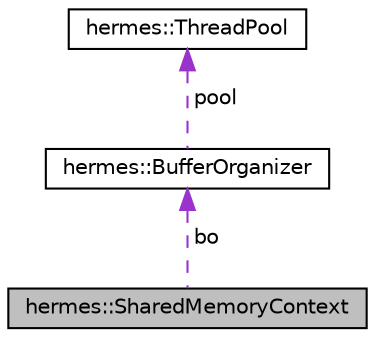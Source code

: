digraph "hermes::SharedMemoryContext"
{
 // LATEX_PDF_SIZE
  edge [fontname="Helvetica",fontsize="10",labelfontname="Helvetica",labelfontsize="10"];
  node [fontname="Helvetica",fontsize="10",shape=record];
  Node1 [label="hermes::SharedMemoryContext",height=0.2,width=0.4,color="black", fillcolor="grey75", style="filled", fontcolor="black",tooltip=" "];
  Node2 -> Node1 [dir="back",color="darkorchid3",fontsize="10",style="dashed",label=" bo" ,fontname="Helvetica"];
  Node2 [label="hermes::BufferOrganizer",height=0.2,width=0.4,color="black", fillcolor="white", style="filled",URL="$structhermes_1_1_buffer_organizer.html",tooltip=" "];
  Node3 -> Node2 [dir="back",color="darkorchid3",fontsize="10",style="dashed",label=" pool" ,fontname="Helvetica"];
  Node3 [label="hermes::ThreadPool",height=0.2,width=0.4,color="black", fillcolor="white", style="filled",URL="$classhermes_1_1_thread_pool.html",tooltip=" "];
}
